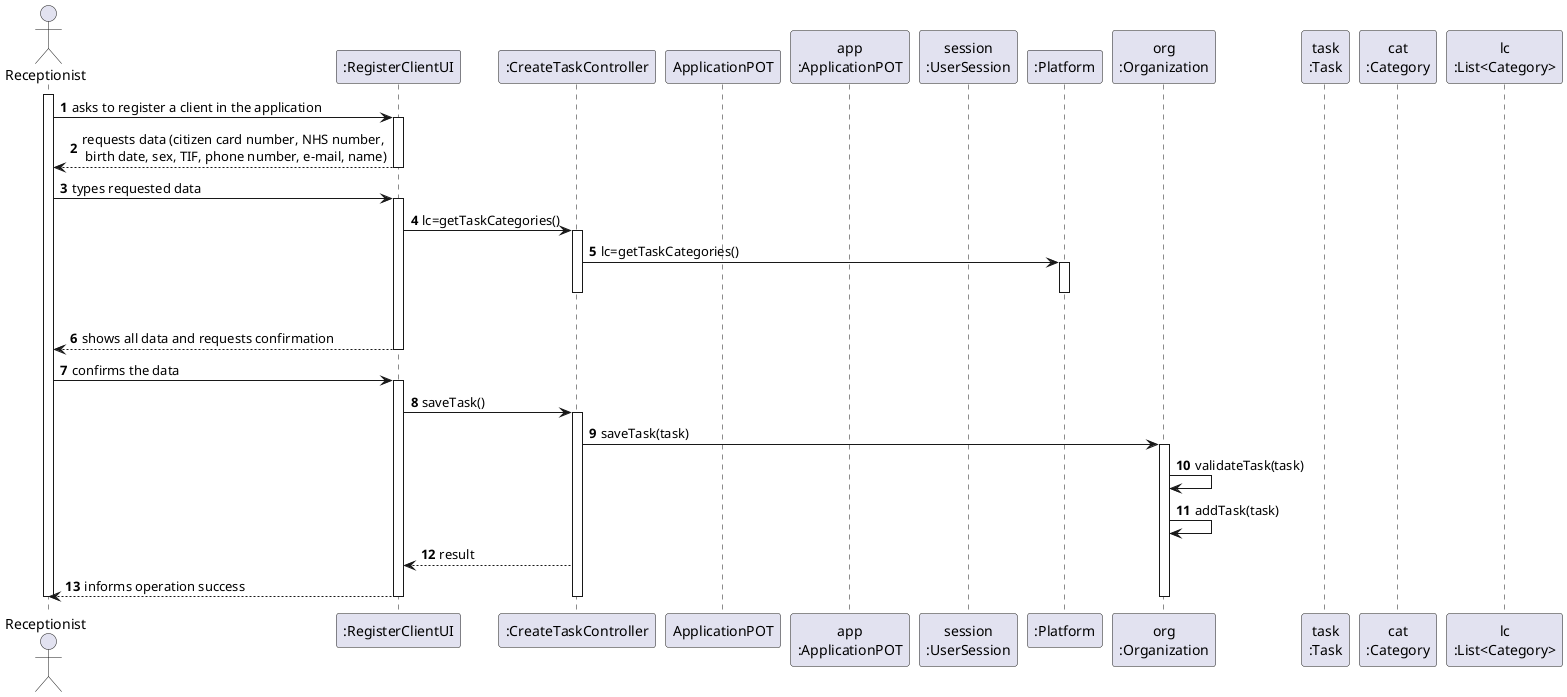 @startuml
autonumber
'hide footbox
actor "Receptionist" as REP

participant ":RegisterClientUI" as UI
participant ":CreateTaskController" as CTRL
participant "ApplicationPOT" as _APP
participant "app\n:ApplicationPOT" as APP
participant "session\n:UserSession" as SESSAO
participant ":Platform" as PLAT
participant "org\n:Organization" as ORG
participant "task\n:Task" as TAREFA
participant "cat\n:Category" as CAT
participant "lc\n:List<Category>" as LIST_CAT

activate REP
REP -> UI : asks to register a client in the application
activate UI
UI --> REP : requests data (citizen card number, NHS number,\n birth date, sex, TIF, phone number, e-mail, name)
deactivate UI

REP -> UI : types requested data
activate UI

UI -> CTRL : lc=getTaskCategories()
activate CTRL

CTRL -> PLAT : lc=getTaskCategories()
activate PLAT
|||
deactivate PLAT
deactivate CTRL

UI --> REP : shows all data and requests confirmation
deactivate PLAT
deactivate UI

REP -> UI : confirms the data
activate UI
UI -> CTRL : saveTask()
activate CTRL

CTRL -> ORG : saveTask(task)
activate ORG

ORG -> ORG: validateTask(task)
ORG -> ORG: addTask(task)

CTRL --> UI: result

UI --> REP : informs operation success
deactivate ORG
deactivate CTRL
deactivate UI

deactivate REP

@enduml